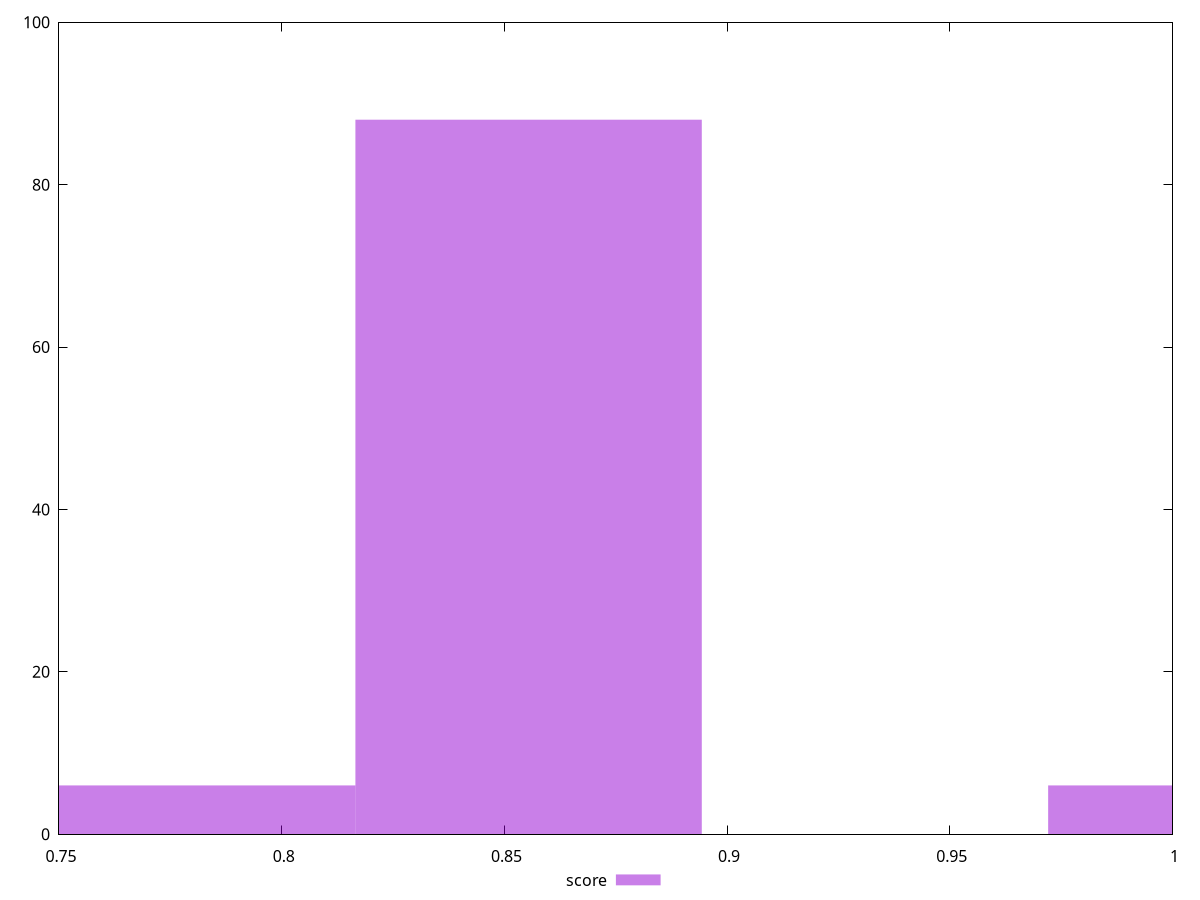 reset

$score <<EOF
0.8554325535548158 88
0.7776659577771052 6
1.010965745110237 6
EOF

set key outside below
set boxwidth 0.07776659577771053
set xrange [0.75:1]
set yrange [0:100]
set trange [0:100]
set style fill transparent solid 0.5 noborder
set terminal svg size 640, 490 enhanced background rgb 'white'
set output "report_00026_2021-02-22T21:38:55.199Z/unused-css-rules/samples/pages+cached+noadtech/score/histogram.svg"

plot $score title "score" with boxes

reset
